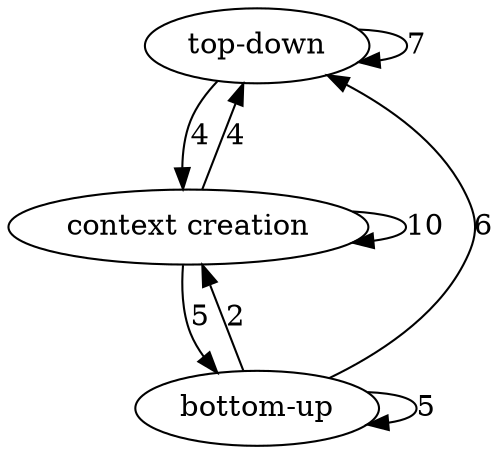 digraph  {
"top-down";
"context creation";
"bottom-up";
"top-down" -> "top-down"  [weight=7, label=7];
"top-down" -> "context creation"  [weight=4, label=4];
"context creation" -> "top-down"  [weight=4, label=4];
"context creation" -> "context creation"  [weight=10, label=10];
"context creation" -> "bottom-up"  [weight=5, label=5];
"bottom-up" -> "top-down"  [weight=6, label=6];
"bottom-up" -> "context creation"  [weight=2, label=2];
"bottom-up" -> "bottom-up"  [weight=5, label=5];
}
